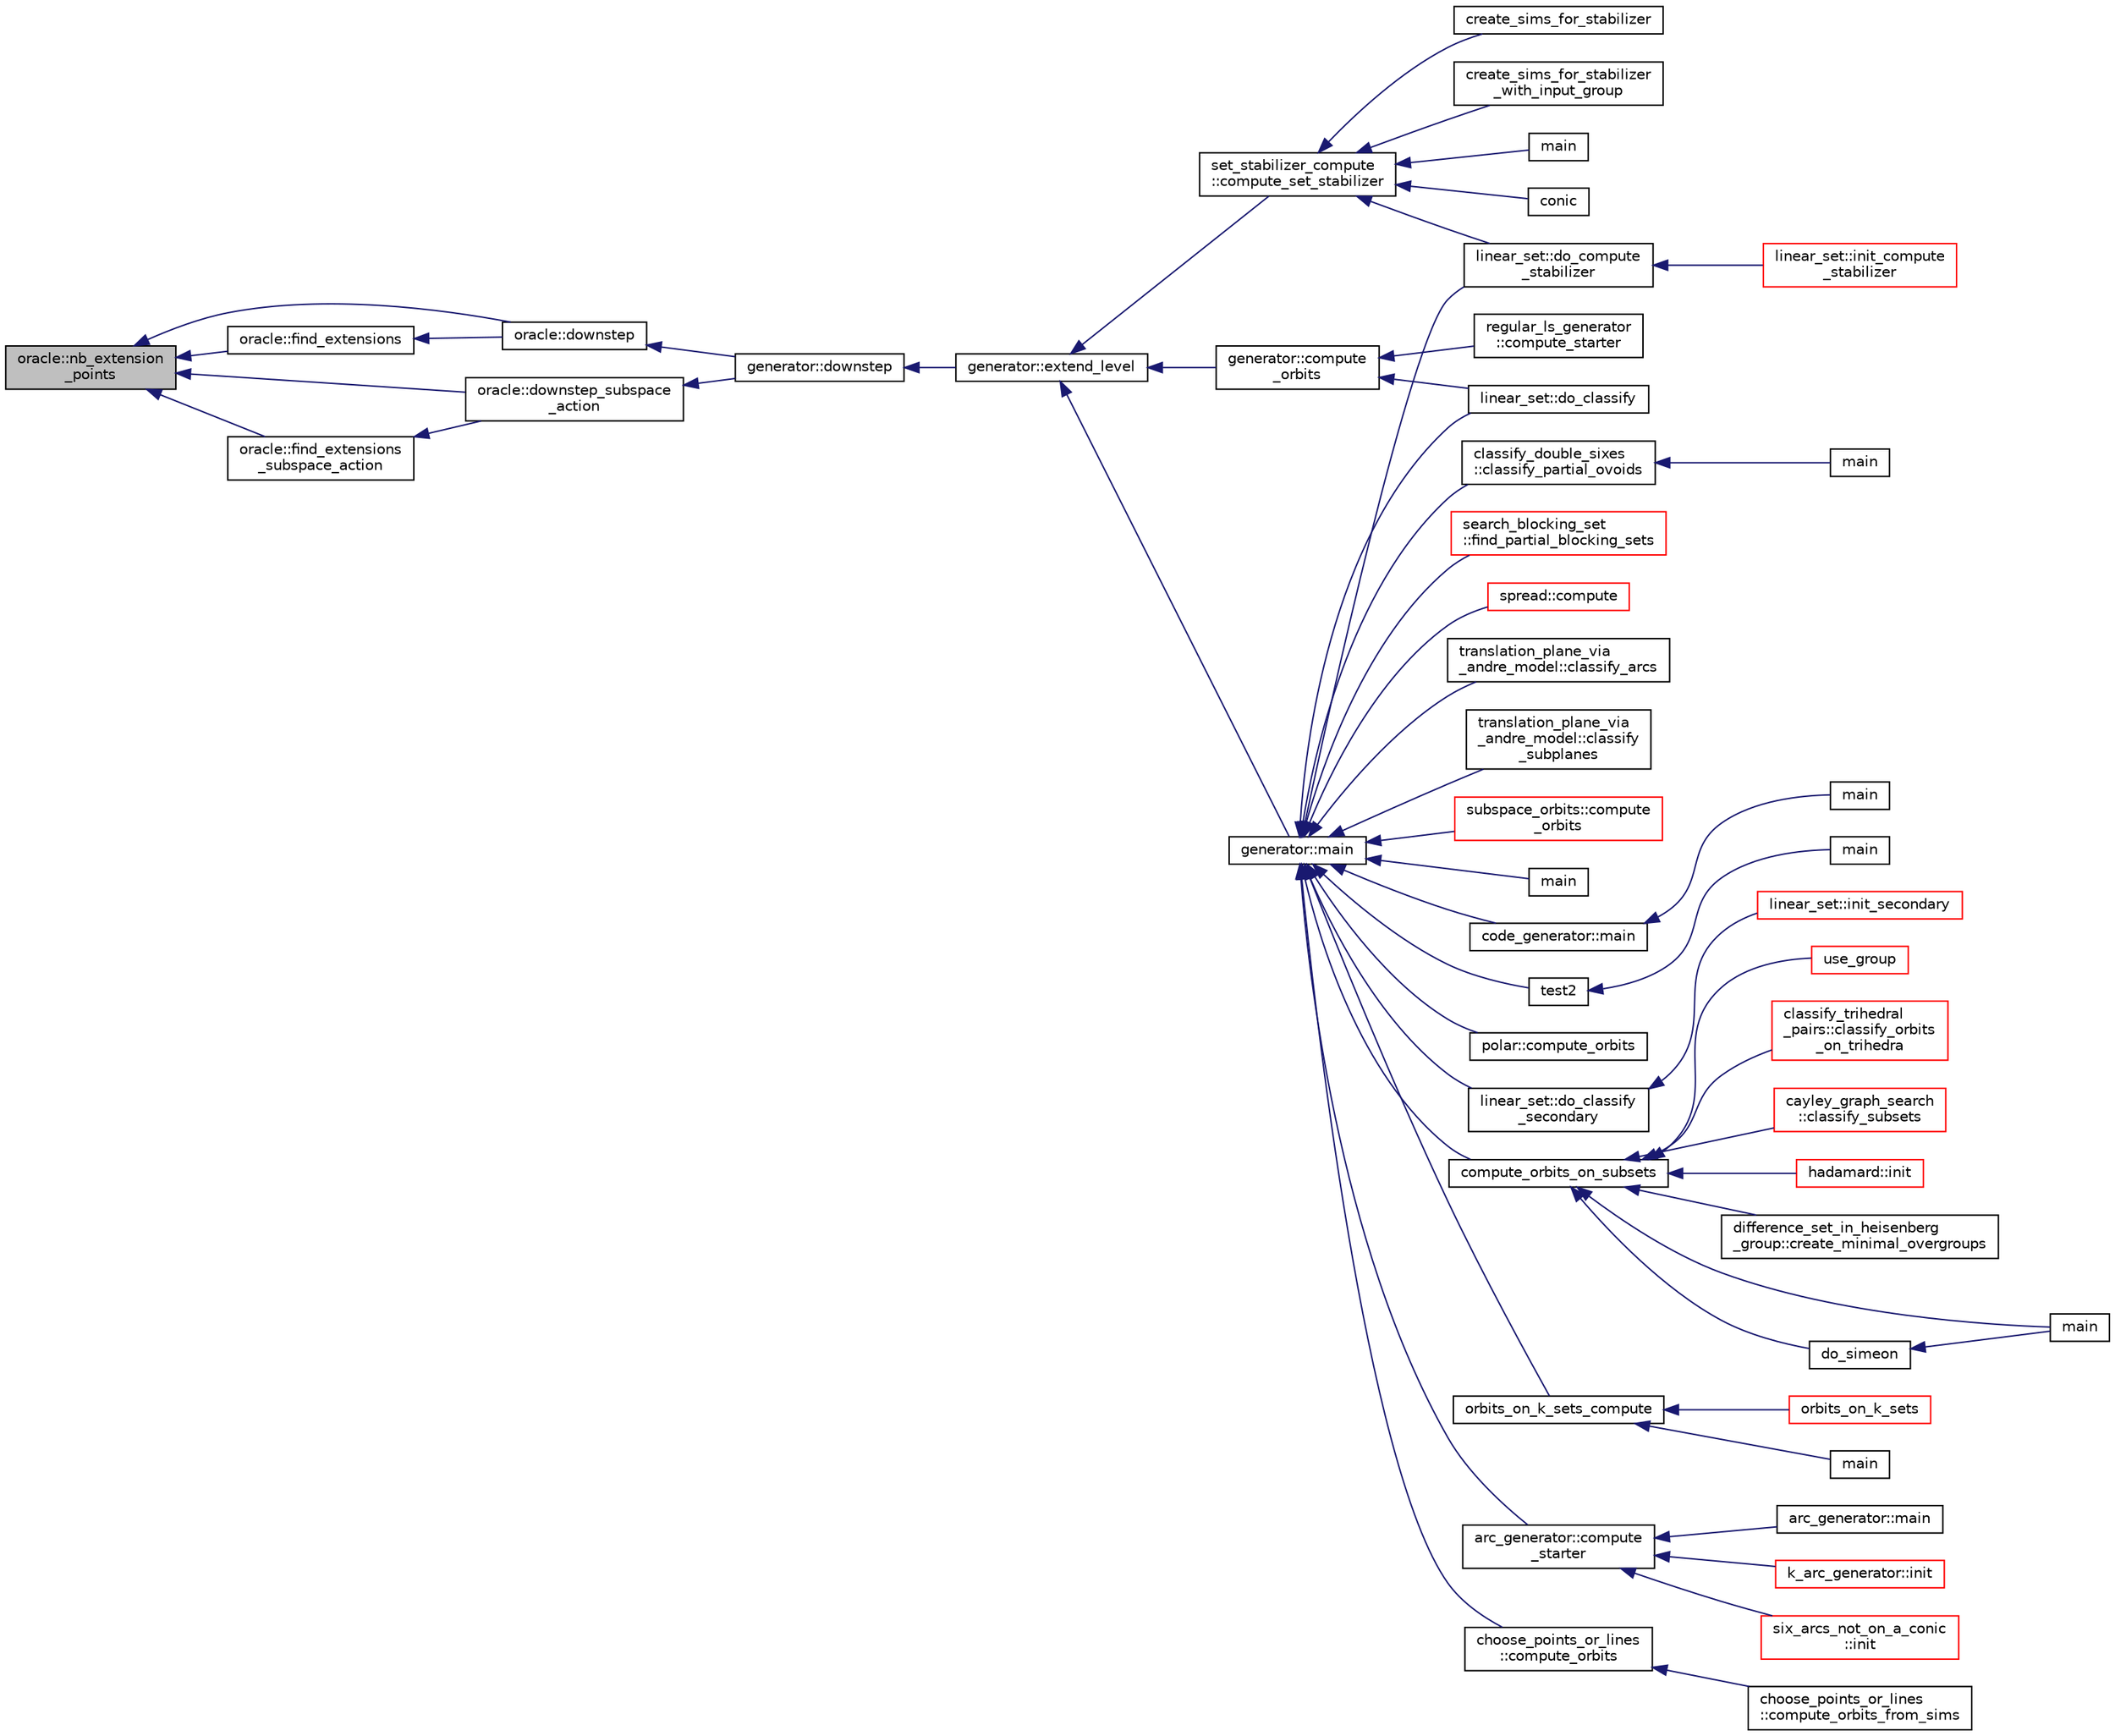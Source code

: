 digraph "oracle::nb_extension_points"
{
  edge [fontname="Helvetica",fontsize="10",labelfontname="Helvetica",labelfontsize="10"];
  node [fontname="Helvetica",fontsize="10",shape=record];
  rankdir="LR";
  Node6660 [label="oracle::nb_extension\l_points",height=0.2,width=0.4,color="black", fillcolor="grey75", style="filled", fontcolor="black"];
  Node6660 -> Node6661 [dir="back",color="midnightblue",fontsize="10",style="solid",fontname="Helvetica"];
  Node6661 [label="oracle::downstep",height=0.2,width=0.4,color="black", fillcolor="white", style="filled",URL="$d7/da7/classoracle.html#a4fbc6710b45e5af5c2fb5bc3aa6d3bb1"];
  Node6661 -> Node6662 [dir="back",color="midnightblue",fontsize="10",style="solid",fontname="Helvetica"];
  Node6662 [label="generator::downstep",height=0.2,width=0.4,color="black", fillcolor="white", style="filled",URL="$d7/d73/classgenerator.html#ad90bc284af0b5f5beae960a0bd7a5b43"];
  Node6662 -> Node6663 [dir="back",color="midnightblue",fontsize="10",style="solid",fontname="Helvetica"];
  Node6663 [label="generator::extend_level",height=0.2,width=0.4,color="black", fillcolor="white", style="filled",URL="$d7/d73/classgenerator.html#a91b84d80ccec0cd2136bc221c30e0f8e"];
  Node6663 -> Node6664 [dir="back",color="midnightblue",fontsize="10",style="solid",fontname="Helvetica"];
  Node6664 [label="set_stabilizer_compute\l::compute_set_stabilizer",height=0.2,width=0.4,color="black", fillcolor="white", style="filled",URL="$d8/dc6/classset__stabilizer__compute.html#ad4f92074322e98c7cd0ed5d4f8486b76"];
  Node6664 -> Node6665 [dir="back",color="midnightblue",fontsize="10",style="solid",fontname="Helvetica"];
  Node6665 [label="main",height=0.2,width=0.4,color="black", fillcolor="white", style="filled",URL="$db/d67/test__hyperoval_8_c.html#a3c04138a5bfe5d72780bb7e82a18e627"];
  Node6664 -> Node6666 [dir="back",color="midnightblue",fontsize="10",style="solid",fontname="Helvetica"];
  Node6666 [label="conic",height=0.2,width=0.4,color="black", fillcolor="white", style="filled",URL="$d4/de8/conic_8_c.html#a96def9474b981a9d5831a9b48d85d652"];
  Node6664 -> Node6667 [dir="back",color="midnightblue",fontsize="10",style="solid",fontname="Helvetica"];
  Node6667 [label="linear_set::do_compute\l_stabilizer",height=0.2,width=0.4,color="black", fillcolor="white", style="filled",URL="$dd/d86/classlinear__set.html#ae8f58ded28fb5370f4459cca42b7463b"];
  Node6667 -> Node6668 [dir="back",color="midnightblue",fontsize="10",style="solid",fontname="Helvetica"];
  Node6668 [label="linear_set::init_compute\l_stabilizer",height=0.2,width=0.4,color="red", fillcolor="white", style="filled",URL="$dd/d86/classlinear__set.html#a0cc3eaec1896fdc977b62e94623b055b"];
  Node6664 -> Node6670 [dir="back",color="midnightblue",fontsize="10",style="solid",fontname="Helvetica"];
  Node6670 [label="create_sims_for_stabilizer",height=0.2,width=0.4,color="black", fillcolor="white", style="filled",URL="$d0/d76/tl__algebra__and__number__theory_8h.html#af2c67d225072549409be710ac3cd30f8"];
  Node6664 -> Node6671 [dir="back",color="midnightblue",fontsize="10",style="solid",fontname="Helvetica"];
  Node6671 [label="create_sims_for_stabilizer\l_with_input_group",height=0.2,width=0.4,color="black", fillcolor="white", style="filled",URL="$d0/d76/tl__algebra__and__number__theory_8h.html#af5482567a8d6ba5c2fe593bf6f7f9a0f"];
  Node6663 -> Node6672 [dir="back",color="midnightblue",fontsize="10",style="solid",fontname="Helvetica"];
  Node6672 [label="generator::compute\l_orbits",height=0.2,width=0.4,color="black", fillcolor="white", style="filled",URL="$d7/d73/classgenerator.html#a23989bc20ecaaed39c4119c758367f40"];
  Node6672 -> Node6673 [dir="back",color="midnightblue",fontsize="10",style="solid",fontname="Helvetica"];
  Node6673 [label="regular_ls_generator\l::compute_starter",height=0.2,width=0.4,color="black", fillcolor="white", style="filled",URL="$d2/dd8/classregular__ls__generator.html#aa38907741058694a73194b02ceb4a53d"];
  Node6672 -> Node6674 [dir="back",color="midnightblue",fontsize="10",style="solid",fontname="Helvetica"];
  Node6674 [label="linear_set::do_classify",height=0.2,width=0.4,color="black", fillcolor="white", style="filled",URL="$dd/d86/classlinear__set.html#a3eb2dbce7fa8b71901dfc12f288ddd0c"];
  Node6663 -> Node6675 [dir="back",color="midnightblue",fontsize="10",style="solid",fontname="Helvetica"];
  Node6675 [label="generator::main",height=0.2,width=0.4,color="black", fillcolor="white", style="filled",URL="$d7/d73/classgenerator.html#a01abff8e9f231bf0d82e2e8e0061f242"];
  Node6675 -> Node6676 [dir="back",color="midnightblue",fontsize="10",style="solid",fontname="Helvetica"];
  Node6676 [label="main",height=0.2,width=0.4,color="black", fillcolor="white", style="filled",URL="$d2/d11/codes_8h.html#a217dbf8b442f20279ea00b898af96f52"];
  Node6675 -> Node6677 [dir="back",color="midnightblue",fontsize="10",style="solid",fontname="Helvetica"];
  Node6677 [label="code_generator::main",height=0.2,width=0.4,color="black", fillcolor="white", style="filled",URL="$db/d37/classcode__generator.html#ab3cf3a306e4032c2b471ac95321c599f"];
  Node6677 -> Node6678 [dir="back",color="midnightblue",fontsize="10",style="solid",fontname="Helvetica"];
  Node6678 [label="main",height=0.2,width=0.4,color="black", fillcolor="white", style="filled",URL="$d4/d4f/codes_8_c.html#a217dbf8b442f20279ea00b898af96f52"];
  Node6675 -> Node6679 [dir="back",color="midnightblue",fontsize="10",style="solid",fontname="Helvetica"];
  Node6679 [label="test2",height=0.2,width=0.4,color="black", fillcolor="white", style="filled",URL="$d9/db0/factor__space_8_c.html#a39d73a812e5fd8f1bc111e948368cb10"];
  Node6679 -> Node6680 [dir="back",color="midnightblue",fontsize="10",style="solid",fontname="Helvetica"];
  Node6680 [label="main",height=0.2,width=0.4,color="black", fillcolor="white", style="filled",URL="$d9/db0/factor__space_8_c.html#a3c04138a5bfe5d72780bb7e82a18e627"];
  Node6675 -> Node6681 [dir="back",color="midnightblue",fontsize="10",style="solid",fontname="Helvetica"];
  Node6681 [label="polar::compute_orbits",height=0.2,width=0.4,color="black", fillcolor="white", style="filled",URL="$da/d1c/classpolar.html#ac4c3c4f95d14c74ff4a3ec3f3479a1da"];
  Node6675 -> Node6674 [dir="back",color="midnightblue",fontsize="10",style="solid",fontname="Helvetica"];
  Node6675 -> Node6682 [dir="back",color="midnightblue",fontsize="10",style="solid",fontname="Helvetica"];
  Node6682 [label="linear_set::do_classify\l_secondary",height=0.2,width=0.4,color="black", fillcolor="white", style="filled",URL="$dd/d86/classlinear__set.html#a47eb7f9995f3343abd3bdfbf9a9a9162"];
  Node6682 -> Node6683 [dir="back",color="midnightblue",fontsize="10",style="solid",fontname="Helvetica"];
  Node6683 [label="linear_set::init_secondary",height=0.2,width=0.4,color="red", fillcolor="white", style="filled",URL="$dd/d86/classlinear__set.html#a7bf8cd7805559b5762921687a7c1ed97"];
  Node6675 -> Node6667 [dir="back",color="midnightblue",fontsize="10",style="solid",fontname="Helvetica"];
  Node6675 -> Node6685 [dir="back",color="midnightblue",fontsize="10",style="solid",fontname="Helvetica"];
  Node6685 [label="compute_orbits_on_subsets",height=0.2,width=0.4,color="black", fillcolor="white", style="filled",URL="$d3/d35/snakes__and__ladders__global_8_c.html#af33697aede0480110b1227f727252637"];
  Node6685 -> Node6686 [dir="back",color="midnightblue",fontsize="10",style="solid",fontname="Helvetica"];
  Node6686 [label="cayley_graph_search\l::classify_subsets",height=0.2,width=0.4,color="red", fillcolor="white", style="filled",URL="$de/dae/classcayley__graph__search.html#a4cf8a90752e018a281481ac80ad52c4b"];
  Node6685 -> Node6689 [dir="back",color="midnightblue",fontsize="10",style="solid",fontname="Helvetica"];
  Node6689 [label="hadamard::init",height=0.2,width=0.4,color="red", fillcolor="white", style="filled",URL="$d7/dbb/classhadamard.html#a16af359850b8bdd0d2a73e260d496c33"];
  Node6685 -> Node6691 [dir="back",color="midnightblue",fontsize="10",style="solid",fontname="Helvetica"];
  Node6691 [label="difference_set_in_heisenberg\l_group::create_minimal_overgroups",height=0.2,width=0.4,color="black", fillcolor="white", style="filled",URL="$de/d8a/classdifference__set__in__heisenberg__group.html#a9bde5ad5da3ebaebf98fbfd3e8110b79"];
  Node6685 -> Node6692 [dir="back",color="midnightblue",fontsize="10",style="solid",fontname="Helvetica"];
  Node6692 [label="main",height=0.2,width=0.4,color="black", fillcolor="white", style="filled",URL="$d5/d13/simeon_8_c.html#ae66f6b31b5ad750f1fe042a706a4e3d4"];
  Node6685 -> Node6693 [dir="back",color="midnightblue",fontsize="10",style="solid",fontname="Helvetica"];
  Node6693 [label="do_simeon",height=0.2,width=0.4,color="black", fillcolor="white", style="filled",URL="$d5/d13/simeon_8_c.html#a36cf3f9cb484fa44da7a7dfcbe9385d0"];
  Node6693 -> Node6692 [dir="back",color="midnightblue",fontsize="10",style="solid",fontname="Helvetica"];
  Node6685 -> Node6694 [dir="back",color="midnightblue",fontsize="10",style="solid",fontname="Helvetica"];
  Node6694 [label="use_group",height=0.2,width=0.4,color="red", fillcolor="white", style="filled",URL="$d9/d9f/all__cliques_8_c.html#aba62531e97173264c39afe2c7857af31"];
  Node6685 -> Node6696 [dir="back",color="midnightblue",fontsize="10",style="solid",fontname="Helvetica"];
  Node6696 [label="classify_trihedral\l_pairs::classify_orbits\l_on_trihedra",height=0.2,width=0.4,color="red", fillcolor="white", style="filled",URL="$d1/d21/classclassify__trihedral__pairs.html#a99625621bfba4bb65b3d60304b306539"];
  Node6675 -> Node6703 [dir="back",color="midnightblue",fontsize="10",style="solid",fontname="Helvetica"];
  Node6703 [label="orbits_on_k_sets_compute",height=0.2,width=0.4,color="black", fillcolor="white", style="filled",URL="$d3/d35/snakes__and__ladders__global_8_c.html#a96743526b15703539d544499276aaa71"];
  Node6703 -> Node6704 [dir="back",color="midnightblue",fontsize="10",style="solid",fontname="Helvetica"];
  Node6704 [label="main",height=0.2,width=0.4,color="black", fillcolor="white", style="filled",URL="$d9/d5f/example__fano__plane_8_c.html#ae66f6b31b5ad750f1fe042a706a4e3d4"];
  Node6703 -> Node6705 [dir="back",color="midnightblue",fontsize="10",style="solid",fontname="Helvetica"];
  Node6705 [label="orbits_on_k_sets",height=0.2,width=0.4,color="red", fillcolor="white", style="filled",URL="$d3/d35/snakes__and__ladders__global_8_c.html#afe3d79116aa8b4d1a93d444a3a979b6e"];
  Node6675 -> Node6714 [dir="back",color="midnightblue",fontsize="10",style="solid",fontname="Helvetica"];
  Node6714 [label="arc_generator::compute\l_starter",height=0.2,width=0.4,color="black", fillcolor="white", style="filled",URL="$d4/d21/classarc__generator.html#aad1dcec3a1c302e743d574bd1ac857d9"];
  Node6714 -> Node6713 [dir="back",color="midnightblue",fontsize="10",style="solid",fontname="Helvetica"];
  Node6713 [label="arc_generator::main",height=0.2,width=0.4,color="black", fillcolor="white", style="filled",URL="$d4/d21/classarc__generator.html#ad80140b51b165dad1fe6ab232be7829a"];
  Node6714 -> Node6715 [dir="back",color="midnightblue",fontsize="10",style="solid",fontname="Helvetica"];
  Node6715 [label="k_arc_generator::init",height=0.2,width=0.4,color="red", fillcolor="white", style="filled",URL="$d6/dd8/classk__arc__generator.html#a6036d9f52ede9f8ca681505626b5361d"];
  Node6714 -> Node6717 [dir="back",color="midnightblue",fontsize="10",style="solid",fontname="Helvetica"];
  Node6717 [label="six_arcs_not_on_a_conic\l::init",height=0.2,width=0.4,color="red", fillcolor="white", style="filled",URL="$d8/de6/classsix__arcs__not__on__a__conic.html#a7a4d5cf8a098488729934cfa8a70944a"];
  Node6675 -> Node6719 [dir="back",color="midnightblue",fontsize="10",style="solid",fontname="Helvetica"];
  Node6719 [label="choose_points_or_lines\l::compute_orbits",height=0.2,width=0.4,color="black", fillcolor="white", style="filled",URL="$d6/d75/classchoose__points__or__lines.html#adc353e2d41dc8a39563322c8cdd85f61"];
  Node6719 -> Node6720 [dir="back",color="midnightblue",fontsize="10",style="solid",fontname="Helvetica"];
  Node6720 [label="choose_points_or_lines\l::compute_orbits_from_sims",height=0.2,width=0.4,color="black", fillcolor="white", style="filled",URL="$d6/d75/classchoose__points__or__lines.html#a4fcac2dadf459d7c75187a00a4bd64aa"];
  Node6675 -> Node6721 [dir="back",color="midnightblue",fontsize="10",style="solid",fontname="Helvetica"];
  Node6721 [label="classify_double_sixes\l::classify_partial_ovoids",height=0.2,width=0.4,color="black", fillcolor="white", style="filled",URL="$dd/d23/classclassify__double__sixes.html#a2253fca143a0e8a3e39655eb05668ae9"];
  Node6721 -> Node6722 [dir="back",color="midnightblue",fontsize="10",style="solid",fontname="Helvetica"];
  Node6722 [label="main",height=0.2,width=0.4,color="black", fillcolor="white", style="filled",URL="$df/df8/surface__classify_8_c.html#a217dbf8b442f20279ea00b898af96f52"];
  Node6675 -> Node6723 [dir="back",color="midnightblue",fontsize="10",style="solid",fontname="Helvetica"];
  Node6723 [label="search_blocking_set\l::find_partial_blocking_sets",height=0.2,width=0.4,color="red", fillcolor="white", style="filled",URL="$dc/d36/classsearch__blocking__set.html#ad3fdb3d356db75a02c406bc9d4e9e9b6"];
  Node6675 -> Node6725 [dir="back",color="midnightblue",fontsize="10",style="solid",fontname="Helvetica"];
  Node6725 [label="spread::compute",height=0.2,width=0.4,color="red", fillcolor="white", style="filled",URL="$da/dc1/classspread.html#a9674466d3e03b8dad79882299c638a21"];
  Node6675 -> Node6727 [dir="back",color="midnightblue",fontsize="10",style="solid",fontname="Helvetica"];
  Node6727 [label="translation_plane_via\l_andre_model::classify_arcs",height=0.2,width=0.4,color="black", fillcolor="white", style="filled",URL="$d1/dcc/classtranslation__plane__via__andre__model.html#ac8f002e812a8b152d41e806688601c5e"];
  Node6675 -> Node6728 [dir="back",color="midnightblue",fontsize="10",style="solid",fontname="Helvetica"];
  Node6728 [label="translation_plane_via\l_andre_model::classify\l_subplanes",height=0.2,width=0.4,color="black", fillcolor="white", style="filled",URL="$d1/dcc/classtranslation__plane__via__andre__model.html#a794fefa95f0a7f7b887133375988ee55"];
  Node6675 -> Node6729 [dir="back",color="midnightblue",fontsize="10",style="solid",fontname="Helvetica"];
  Node6729 [label="subspace_orbits::compute\l_orbits",height=0.2,width=0.4,color="red", fillcolor="white", style="filled",URL="$d2/d9f/classsubspace__orbits.html#a2778f8d49cde1675de1ef6acfe180b63"];
  Node6660 -> Node6731 [dir="back",color="midnightblue",fontsize="10",style="solid",fontname="Helvetica"];
  Node6731 [label="oracle::find_extensions",height=0.2,width=0.4,color="black", fillcolor="white", style="filled",URL="$d7/da7/classoracle.html#a29c6e823f3246d61a0f8c0f18f13c6df"];
  Node6731 -> Node6661 [dir="back",color="midnightblue",fontsize="10",style="solid",fontname="Helvetica"];
  Node6660 -> Node6732 [dir="back",color="midnightblue",fontsize="10",style="solid",fontname="Helvetica"];
  Node6732 [label="oracle::downstep_subspace\l_action",height=0.2,width=0.4,color="black", fillcolor="white", style="filled",URL="$d7/da7/classoracle.html#a26f568b84b1ca2c24f619278ac88c407"];
  Node6732 -> Node6662 [dir="back",color="midnightblue",fontsize="10",style="solid",fontname="Helvetica"];
  Node6660 -> Node6733 [dir="back",color="midnightblue",fontsize="10",style="solid",fontname="Helvetica"];
  Node6733 [label="oracle::find_extensions\l_subspace_action",height=0.2,width=0.4,color="black", fillcolor="white", style="filled",URL="$d7/da7/classoracle.html#a7fde1637fd91cd998a4857c135a6c512"];
  Node6733 -> Node6732 [dir="back",color="midnightblue",fontsize="10",style="solid",fontname="Helvetica"];
}

